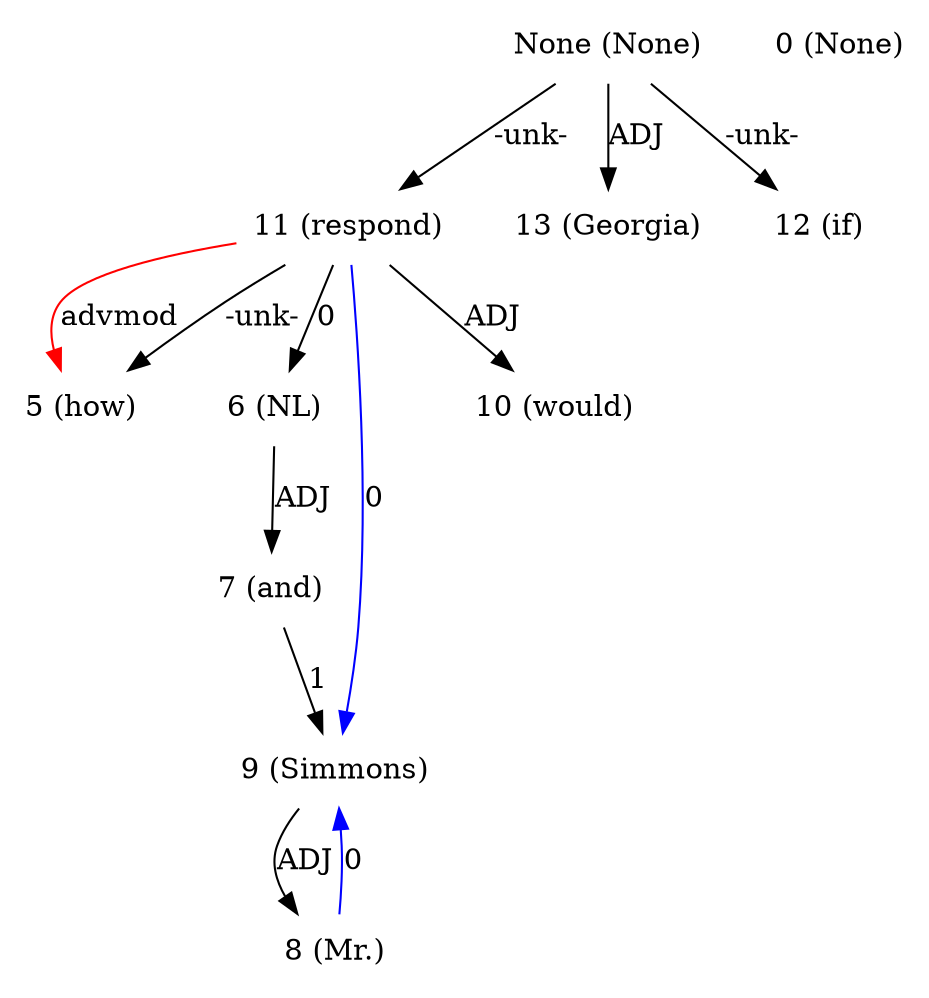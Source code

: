 digraph G{
edge [dir=forward]
node [shape=plaintext]

None [label="None (None)"]
None -> 11 [label="-unk-"]
None [label="None (None)"]
None -> 13 [label="ADJ"]
None [label="None (None)"]
None -> 12 [label="-unk-"]
0 [label="0 (None)"]
5 [label="5 (how)"]
11 -> 5 [label="advmod", color="red"]
6 [label="6 (NL)"]
6 -> 7 [label="ADJ"]
7 [label="7 (and)"]
7 -> 9 [label="1"]
8 [label="8 (Mr.)"]
8 -> 9 [label="0", color="blue"]
9 [label="9 (Simmons)"]
9 -> 8 [label="ADJ"]
10 [label="10 (would)"]
11 [label="11 (respond)"]
11 -> 5 [label="-unk-"]
11 -> 10 [label="ADJ"]
11 -> 6 [label="0"]
11 -> 9 [label="0", color="blue"]
12 [label="12 (if)"]
13 [label="13 (Georgia)"]
}
